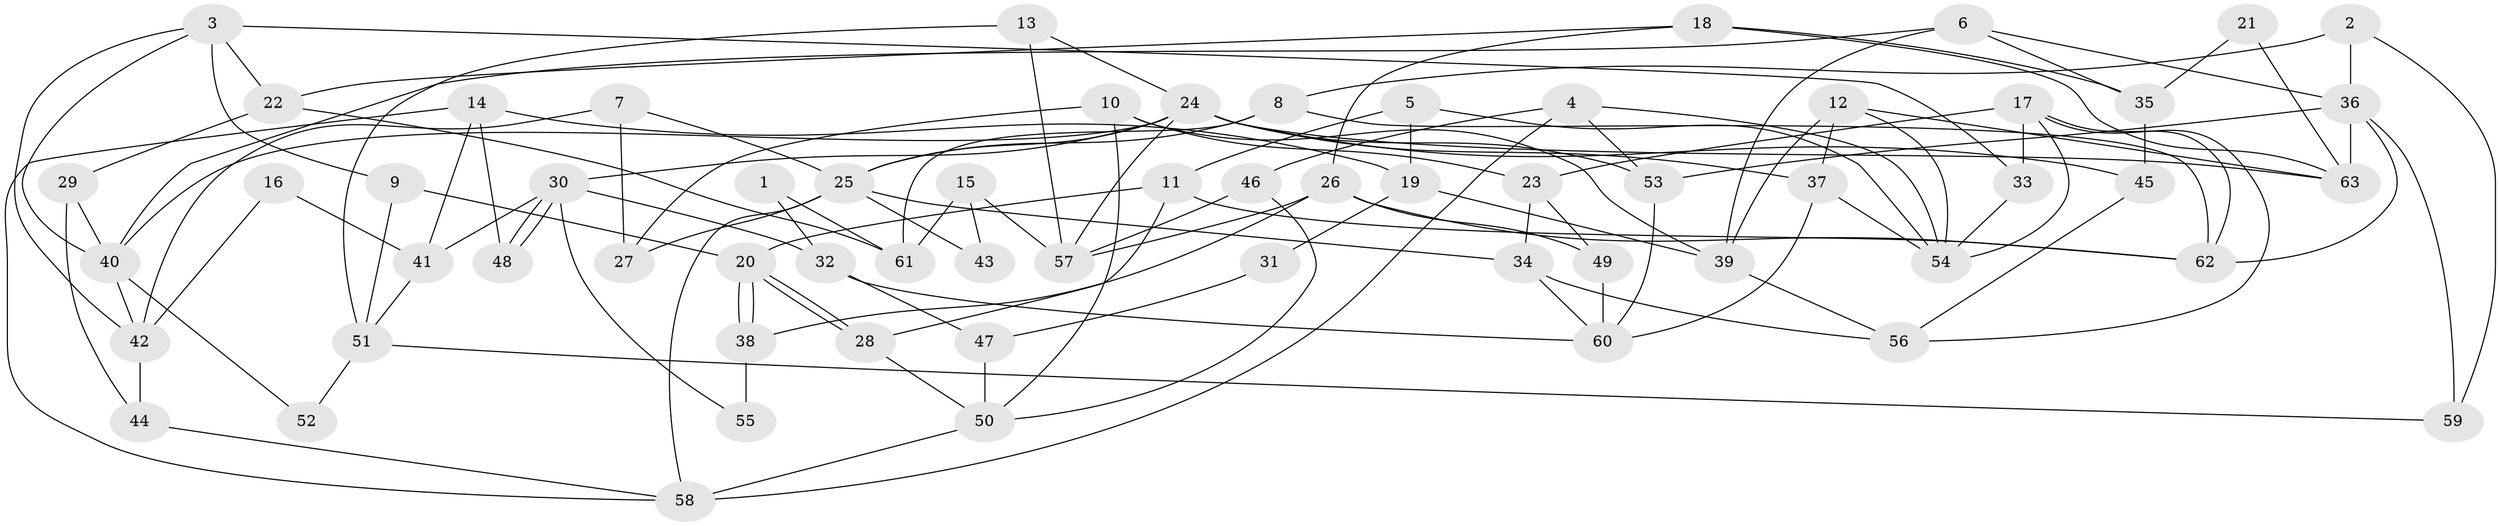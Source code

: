 // Generated by graph-tools (version 1.1) at 2025/11/02/27/25 16:11:17]
// undirected, 63 vertices, 126 edges
graph export_dot {
graph [start="1"]
  node [color=gray90,style=filled];
  1;
  2;
  3;
  4;
  5;
  6;
  7;
  8;
  9;
  10;
  11;
  12;
  13;
  14;
  15;
  16;
  17;
  18;
  19;
  20;
  21;
  22;
  23;
  24;
  25;
  26;
  27;
  28;
  29;
  30;
  31;
  32;
  33;
  34;
  35;
  36;
  37;
  38;
  39;
  40;
  41;
  42;
  43;
  44;
  45;
  46;
  47;
  48;
  49;
  50;
  51;
  52;
  53;
  54;
  55;
  56;
  57;
  58;
  59;
  60;
  61;
  62;
  63;
  1 -- 32;
  1 -- 61;
  2 -- 36;
  2 -- 8;
  2 -- 59;
  3 -- 22;
  3 -- 40;
  3 -- 9;
  3 -- 33;
  3 -- 42;
  4 -- 46;
  4 -- 53;
  4 -- 54;
  4 -- 58;
  5 -- 11;
  5 -- 54;
  5 -- 19;
  6 -- 35;
  6 -- 39;
  6 -- 36;
  6 -- 40;
  7 -- 42;
  7 -- 25;
  7 -- 27;
  8 -- 62;
  8 -- 25;
  8 -- 61;
  9 -- 20;
  9 -- 51;
  10 -- 23;
  10 -- 27;
  10 -- 39;
  10 -- 50;
  11 -- 62;
  11 -- 20;
  11 -- 28;
  12 -- 39;
  12 -- 37;
  12 -- 54;
  12 -- 63;
  13 -- 51;
  13 -- 24;
  13 -- 57;
  14 -- 19;
  14 -- 58;
  14 -- 41;
  14 -- 48;
  15 -- 57;
  15 -- 61;
  15 -- 43;
  16 -- 42;
  16 -- 41;
  17 -- 33;
  17 -- 54;
  17 -- 23;
  17 -- 56;
  17 -- 62;
  18 -- 63;
  18 -- 26;
  18 -- 22;
  18 -- 35;
  19 -- 39;
  19 -- 31;
  20 -- 38;
  20 -- 38;
  20 -- 28;
  20 -- 28;
  21 -- 63;
  21 -- 35;
  22 -- 29;
  22 -- 61;
  23 -- 49;
  23 -- 34;
  24 -- 63;
  24 -- 53;
  24 -- 25;
  24 -- 30;
  24 -- 37;
  24 -- 40;
  24 -- 45;
  24 -- 57;
  25 -- 58;
  25 -- 27;
  25 -- 34;
  25 -- 43;
  26 -- 57;
  26 -- 62;
  26 -- 38;
  26 -- 49;
  28 -- 50;
  29 -- 44;
  29 -- 40;
  30 -- 48;
  30 -- 48;
  30 -- 32;
  30 -- 41;
  30 -- 55;
  31 -- 47;
  32 -- 60;
  32 -- 47;
  33 -- 54;
  34 -- 56;
  34 -- 60;
  35 -- 45;
  36 -- 59;
  36 -- 53;
  36 -- 62;
  36 -- 63;
  37 -- 54;
  37 -- 60;
  38 -- 55;
  39 -- 56;
  40 -- 42;
  40 -- 52;
  41 -- 51;
  42 -- 44;
  44 -- 58;
  45 -- 56;
  46 -- 50;
  46 -- 57;
  47 -- 50;
  49 -- 60;
  50 -- 58;
  51 -- 52;
  51 -- 59;
  53 -- 60;
}

